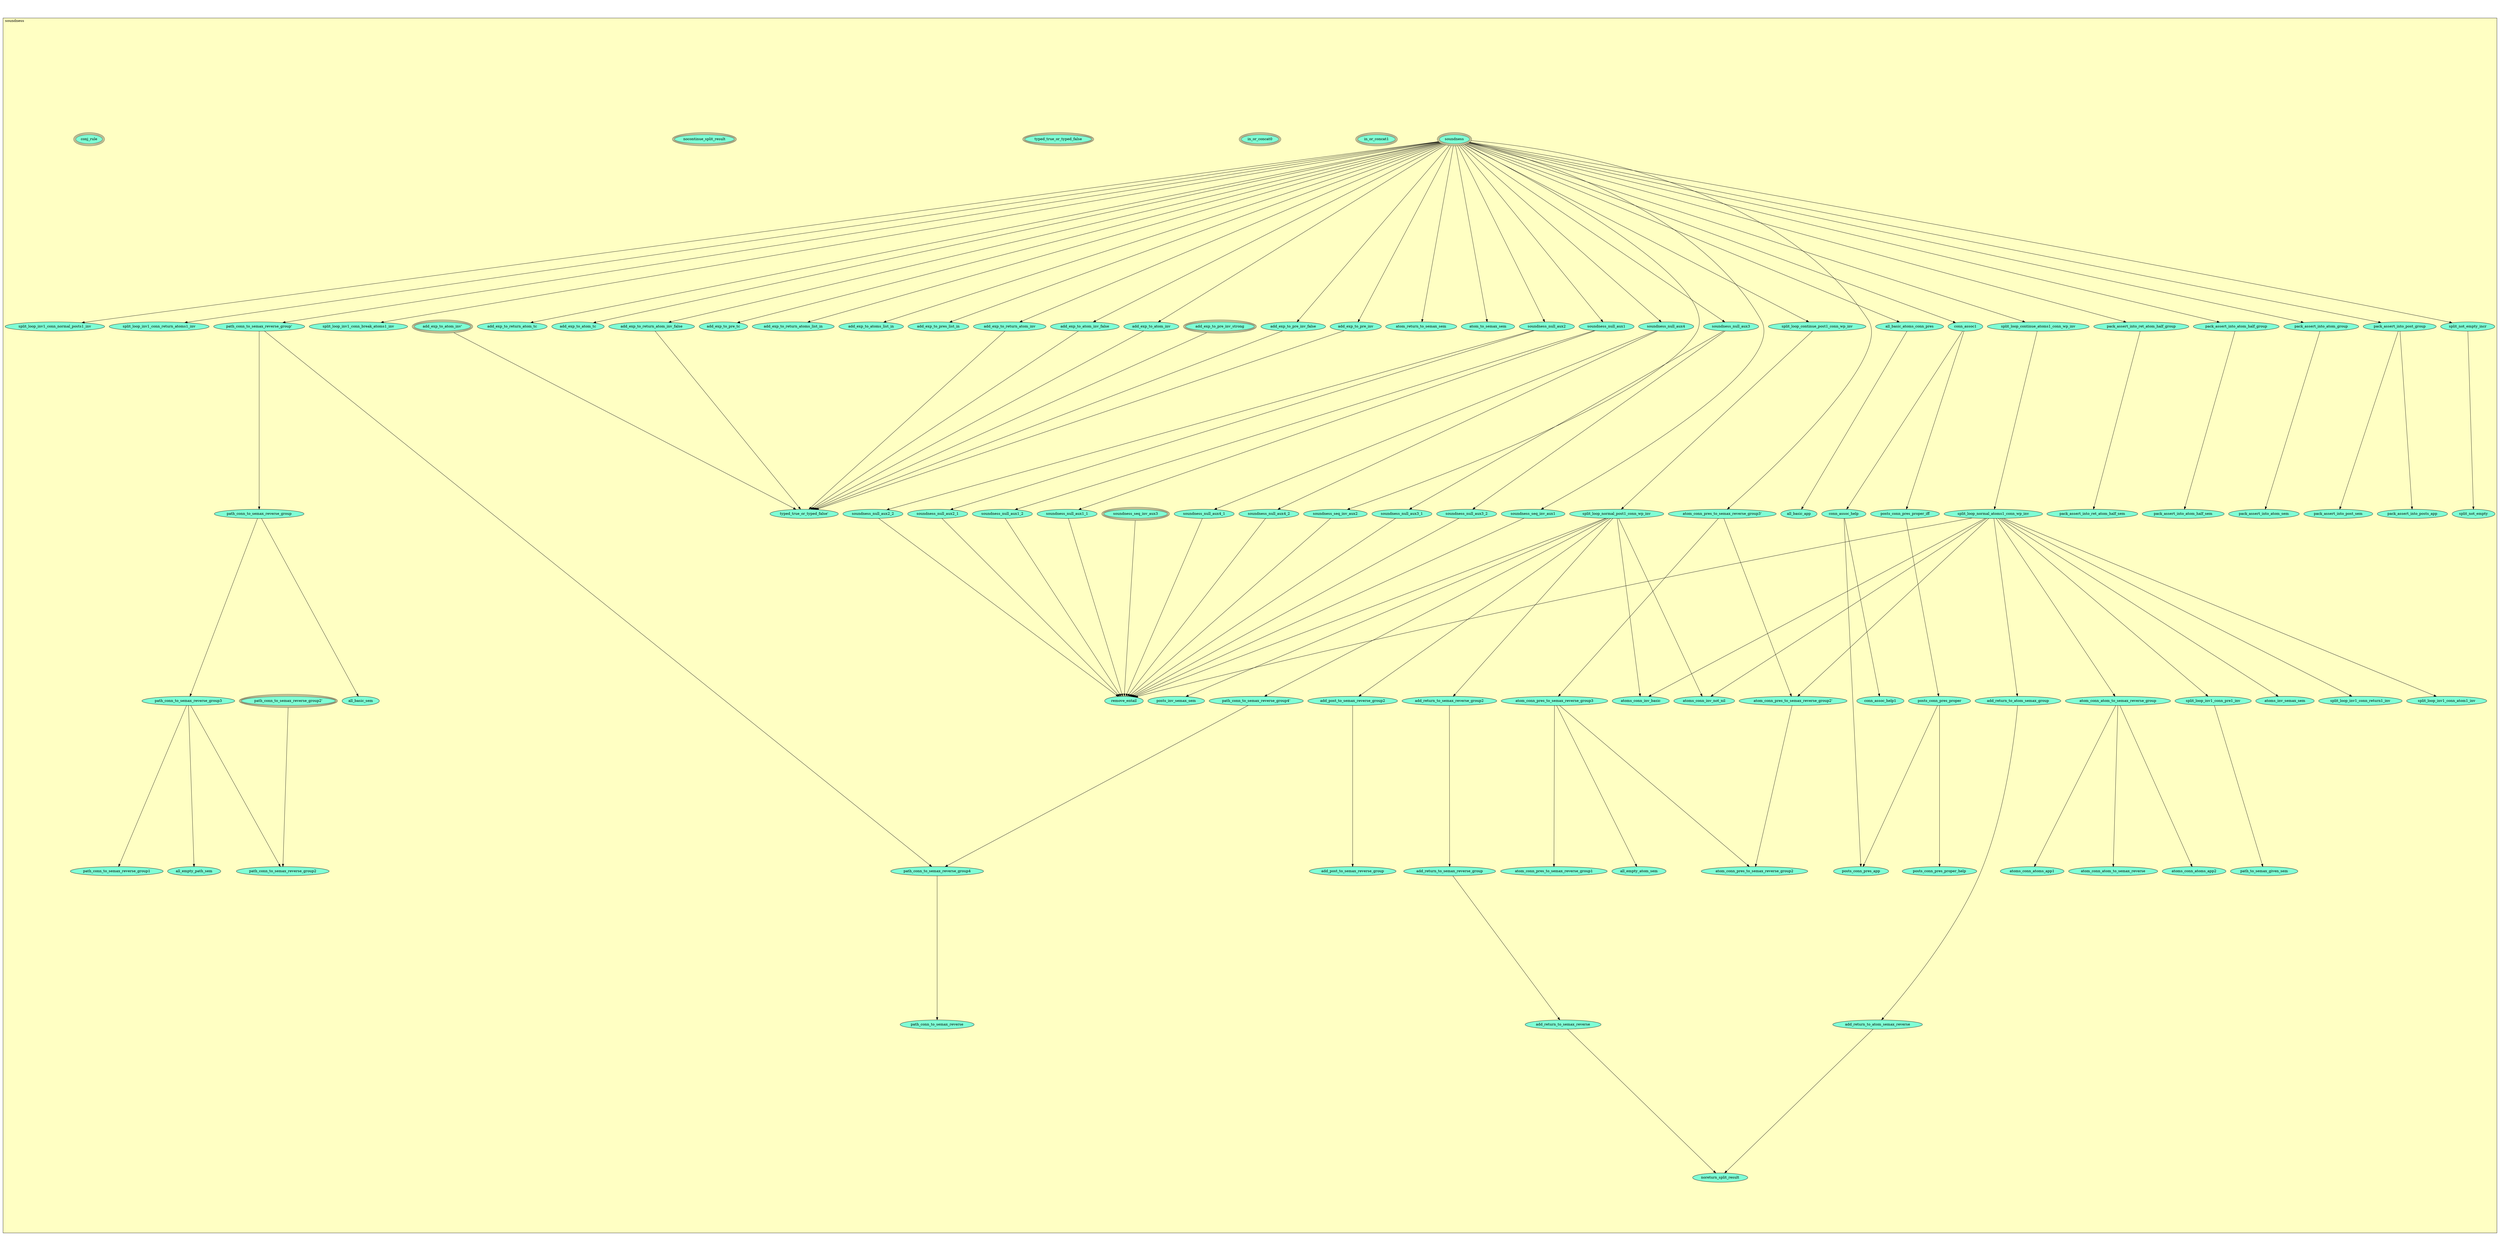 digraph escaped_graph {
  graph [ratio=0.5]
  node [style=filled]
soundness_soundness [label="soundness", URL=<soundness.html#soundness>, peripheries=3, fillcolor="#7FFFD4"] ;
soundness_all_basic_atoms_conn_pres [label="all_basic_atoms_conn_pres", URL=<soundness.html#all_basic_atoms_conn_pres>, fillcolor="#7FFFD4"] ;
soundness_all_basic_app [label="all_basic_app", URL=<soundness.html#all_basic_app>, fillcolor="#7FFFD4"] ;
soundness_conn_assoc1 [label="conn_assoc1", URL=<soundness.html#conn_assoc1>, fillcolor="#7FFFD4"] ;
soundness_posts_conn_pres_proper_iff [label="posts_conn_pres_proper_iff", URL=<soundness.html#posts_conn_pres_proper_iff>, fillcolor="#7FFFD4"] ;
soundness_posts_conn_pres_proper [label="posts_conn_pres_proper", URL=<soundness.html#posts_conn_pres_proper>, fillcolor="#7FFFD4"] ;
soundness_posts_conn_pres_proper_help [label="posts_conn_pres_proper_help", URL=<soundness.html#posts_conn_pres_proper_help>, fillcolor="#7FFFD4"] ;
soundness_conn_assoc_help [label="conn_assoc_help", URL=<soundness.html#conn_assoc_help>, fillcolor="#7FFFD4"] ;
soundness_posts_conn_pres_app [label="posts_conn_pres_app", URL=<soundness.html#posts_conn_pres_app>, fillcolor="#7FFFD4"] ;
soundness_conn_assoc_help1 [label="conn_assoc_help1", URL=<soundness.html#conn_assoc_help1>, fillcolor="#7FFFD4"] ;
soundness_in_or_concat1 [label="in_or_concat1", URL=<soundness.html#in_or_concat1>, peripheries=3, fillcolor="#7FFFD4"] ;
soundness_in_or_concat0 [label="in_or_concat0", URL=<soundness.html#in_or_concat0>, peripheries=3, fillcolor="#7FFFD4"] ;
soundness_pack_assert_into_ret_atom_half_group [label="pack_assert_into_ret_atom_half_group", URL=<soundness.html#pack_assert_into_ret_atom_half_group>, fillcolor="#7FFFD4"] ;
soundness_pack_assert_into_ret_atom_half_sem [label="pack_assert_into_ret_atom_half_sem", URL=<soundness.html#pack_assert_into_ret_atom_half_sem>, fillcolor="#7FFFD4"] ;
soundness_pack_assert_into_atom_half_group [label="pack_assert_into_atom_half_group", URL=<soundness.html#pack_assert_into_atom_half_group>, fillcolor="#7FFFD4"] ;
soundness_pack_assert_into_atom_half_sem [label="pack_assert_into_atom_half_sem", URL=<soundness.html#pack_assert_into_atom_half_sem>, fillcolor="#7FFFD4"] ;
soundness_pack_assert_into_atom_group [label="pack_assert_into_atom_group", URL=<soundness.html#pack_assert_into_atom_group>, fillcolor="#7FFFD4"] ;
soundness_pack_assert_into_atom_sem [label="pack_assert_into_atom_sem", URL=<soundness.html#pack_assert_into_atom_sem>, fillcolor="#7FFFD4"] ;
soundness_pack_assert_into_post_group [label="pack_assert_into_post_group", URL=<soundness.html#pack_assert_into_post_group>, fillcolor="#7FFFD4"] ;
soundness_pack_assert_into_post_sem [label="pack_assert_into_post_sem", URL=<soundness.html#pack_assert_into_post_sem>, fillcolor="#7FFFD4"] ;
soundness_pack_assert_into_posts_app [label="pack_assert_into_posts_app", URL=<soundness.html#pack_assert_into_posts_app>, fillcolor="#7FFFD4"] ;
soundness_split_loop_inv1_conn_normal_posts1_inv [label="split_loop_inv1_conn_normal_posts1_inv", URL=<soundness.html#split_loop_inv1_conn_normal_posts1_inv>, fillcolor="#7FFFD4"] ;
soundness_split_loop_inv1_conn_return_atoms1_inv [label="split_loop_inv1_conn_return_atoms1_inv", URL=<soundness.html#split_loop_inv1_conn_return_atoms1_inv>, fillcolor="#7FFFD4"] ;
soundness_split_loop_continue_atoms1_conn_wp_inv [label="split_loop_continue_atoms1_conn_wp_inv", URL=<soundness.html#split_loop_continue_atoms1_conn_wp_inv>, fillcolor="#7FFFD4"] ;
soundness_split_loop_inv1_conn_break_atoms1_inv [label="split_loop_inv1_conn_break_atoms1_inv", URL=<soundness.html#split_loop_inv1_conn_break_atoms1_inv>, fillcolor="#7FFFD4"] ;
soundness_split_loop_normal_atoms1_conn_wp_inv [label="split_loop_normal_atoms1_conn_wp_inv", URL=<soundness.html#split_loop_normal_atoms1_conn_wp_inv>, fillcolor="#7FFFD4"] ;
soundness_split_loop_continue_post1_conn_wp_inv [label="split_loop_continue_post1_conn_wp_inv", URL=<soundness.html#split_loop_continue_post1_conn_wp_inv>, fillcolor="#7FFFD4"] ;
soundness_split_loop_normal_post1_conn_wp_inv [label="split_loop_normal_post1_conn_wp_inv", URL=<soundness.html#split_loop_normal_post1_conn_wp_inv>, fillcolor="#7FFFD4"] ;
soundness_atoms_conn_inv_not_nil [label="atoms_conn_inv_not_nil", URL=<soundness.html#atoms_conn_inv_not_nil>, fillcolor="#7FFFD4"] ;
soundness_atoms_inv_semax_sem [label="atoms_inv_semax_sem", URL=<soundness.html#atoms_inv_semax_sem>, fillcolor="#7FFFD4"] ;
soundness_posts_inv_semax_sem [label="posts_inv_semax_sem", URL=<soundness.html#posts_inv_semax_sem>, fillcolor="#7FFFD4"] ;
soundness_add_return_to_semax_reverse_group2 [label="add_return_to_semax_reverse_group2", URL=<soundness.html#add_return_to_semax_reverse_group2>, fillcolor="#7FFFD4"] ;
soundness_add_post_to_semax_reverse_group2 [label="add_post_to_semax_reverse_group2", URL=<soundness.html#add_post_to_semax_reverse_group2>, fillcolor="#7FFFD4"] ;
soundness_atoms_conn_inv_basic [label="atoms_conn_inv_basic", URL=<soundness.html#atoms_conn_inv_basic>, fillcolor="#7FFFD4"] ;
soundness_split_loop_inv1_conn_return1_inv [label="split_loop_inv1_conn_return1_inv", URL=<soundness.html#split_loop_inv1_conn_return1_inv>, fillcolor="#7FFFD4"] ;
soundness_split_loop_inv1_conn_atom1_inv [label="split_loop_inv1_conn_atom1_inv", URL=<soundness.html#split_loop_inv1_conn_atom1_inv>, fillcolor="#7FFFD4"] ;
soundness_split_loop_inv1_conn_pre1_inv [label="split_loop_inv1_conn_pre1_inv", URL=<soundness.html#split_loop_inv1_conn_pre1_inv>, fillcolor="#7FFFD4"] ;
soundness_path_to_semax_given_sem [label="path_to_semax_given_sem", URL=<soundness.html#path_to_semax_given_sem>, fillcolor="#7FFFD4"] ;
soundness_split_not_empty_incr [label="split_not_empty_incr", URL=<soundness.html#split_not_empty_incr>, fillcolor="#7FFFD4"] ;
soundness_add_exp_to_return_atom_tc [label="add_exp_to_return_atom_tc", URL=<soundness.html#add_exp_to_return_atom_tc>, fillcolor="#7FFFD4"] ;
soundness_add_exp_to_atom_tc [label="add_exp_to_atom_tc", URL=<soundness.html#add_exp_to_atom_tc>, fillcolor="#7FFFD4"] ;
soundness_add_exp_to_pre_tc [label="add_exp_to_pre_tc", URL=<soundness.html#add_exp_to_pre_tc>, fillcolor="#7FFFD4"] ;
soundness_add_exp_to_return_atoms_list_in [label="add_exp_to_return_atoms_list_in", URL=<soundness.html#add_exp_to_return_atoms_list_in>, fillcolor="#7FFFD4"] ;
soundness_add_exp_to_atoms_list_in [label="add_exp_to_atoms_list_in", URL=<soundness.html#add_exp_to_atoms_list_in>, fillcolor="#7FFFD4"] ;
soundness_add_exp_to_pres_list_in [label="add_exp_to_pres_list_in", URL=<soundness.html#add_exp_to_pres_list_in>, fillcolor="#7FFFD4"] ;
soundness_add_exp_to_return_atom_inv_false [label="add_exp_to_return_atom_inv_false", URL=<soundness.html#add_exp_to_return_atom_inv_false>, fillcolor="#7FFFD4"] ;
soundness_add_exp_to_return_atom_inv [label="add_exp_to_return_atom_inv", URL=<soundness.html#add_exp_to_return_atom_inv>, fillcolor="#7FFFD4"] ;
soundness_add_exp_to_atom_inv_ [label="add_exp_to_atom_inv'", URL=<soundness.html#add_exp_to_atom_inv'>, peripheries=3, fillcolor="#7FFFD4"] ;
soundness_add_exp_to_atom_inv_false [label="add_exp_to_atom_inv_false", URL=<soundness.html#add_exp_to_atom_inv_false>, fillcolor="#7FFFD4"] ;
soundness_add_exp_to_atom_inv [label="add_exp_to_atom_inv", URL=<soundness.html#add_exp_to_atom_inv>, fillcolor="#7FFFD4"] ;
soundness_add_exp_to_pre_inv_false [label="add_exp_to_pre_inv_false", URL=<soundness.html#add_exp_to_pre_inv_false>, fillcolor="#7FFFD4"] ;
soundness_add_exp_to_pre_inv [label="add_exp_to_pre_inv", URL=<soundness.html#add_exp_to_pre_inv>, fillcolor="#7FFFD4"] ;
soundness_add_exp_to_pre_inv_strong [label="add_exp_to_pre_inv_strong", URL=<soundness.html#add_exp_to_pre_inv_strong>, peripheries=3, fillcolor="#7FFFD4"] ;
soundness_typed_true_or_typed_false_ [label="typed_true_or_typed_false'", URL=<soundness.html#typed_true_or_typed_false'>, fillcolor="#7FFFD4"] ;
soundness_typed_true_or_typed_false [label="typed_true_or_typed_false", URL=<soundness.html#typed_true_or_typed_false>, peripheries=3, fillcolor="#7FFFD4"] ;
soundness_atom_return_to_semax_sem [label="atom_return_to_semax_sem", URL=<soundness.html#atom_return_to_semax_sem>, fillcolor="#7FFFD4"] ;
soundness_atom_to_semax_sem [label="atom_to_semax_sem", URL=<soundness.html#atom_to_semax_sem>, fillcolor="#7FFFD4"] ;
soundness_soundness_null_aux4 [label="soundness_null_aux4", URL=<soundness.html#soundness_null_aux4>, fillcolor="#7FFFD4"] ;
soundness_soundness_null_aux4_2 [label="soundness_null_aux4_2", URL=<soundness.html#soundness_null_aux4_2>, fillcolor="#7FFFD4"] ;
soundness_soundness_null_aux4_1 [label="soundness_null_aux4_1", URL=<soundness.html#soundness_null_aux4_1>, fillcolor="#7FFFD4"] ;
soundness_soundness_null_aux3 [label="soundness_null_aux3", URL=<soundness.html#soundness_null_aux3>, fillcolor="#7FFFD4"] ;
soundness_soundness_null_aux3_2 [label="soundness_null_aux3_2", URL=<soundness.html#soundness_null_aux3_2>, fillcolor="#7FFFD4"] ;
soundness_soundness_null_aux3_1 [label="soundness_null_aux3_1", URL=<soundness.html#soundness_null_aux3_1>, fillcolor="#7FFFD4"] ;
soundness_soundness_null_aux2 [label="soundness_null_aux2", URL=<soundness.html#soundness_null_aux2>, fillcolor="#7FFFD4"] ;
soundness_soundness_null_aux2_2 [label="soundness_null_aux2_2", URL=<soundness.html#soundness_null_aux2_2>, fillcolor="#7FFFD4"] ;
soundness_soundness_null_aux2_1 [label="soundness_null_aux2_1", URL=<soundness.html#soundness_null_aux2_1>, fillcolor="#7FFFD4"] ;
soundness_soundness_null_aux1 [label="soundness_null_aux1", URL=<soundness.html#soundness_null_aux1>, fillcolor="#7FFFD4"] ;
soundness_soundness_null_aux1_2 [label="soundness_null_aux1_2", URL=<soundness.html#soundness_null_aux1_2>, fillcolor="#7FFFD4"] ;
soundness_soundness_null_aux1_1 [label="soundness_null_aux1_1", URL=<soundness.html#soundness_null_aux1_1>, fillcolor="#7FFFD4"] ;
soundness_soundness_seq_inv_aux3 [label="soundness_seq_inv_aux3", URL=<soundness.html#soundness_seq_inv_aux3>, peripheries=3, fillcolor="#7FFFD4"] ;
soundness_soundness_seq_inv_aux2 [label="soundness_seq_inv_aux2", URL=<soundness.html#soundness_seq_inv_aux2>, fillcolor="#7FFFD4"] ;
soundness_soundness_seq_inv_aux1 [label="soundness_seq_inv_aux1", URL=<soundness.html#soundness_seq_inv_aux1>, fillcolor="#7FFFD4"] ;
soundness_remove_entail [label="remove_entail", URL=<soundness.html#remove_entail>, fillcolor="#7FFFD4"] ;
soundness_atom_conn_atom_to_semax_reverse_group [label="atom_conn_atom_to_semax_reverse_group", URL=<soundness.html#atom_conn_atom_to_semax_reverse_group>, fillcolor="#7FFFD4"] ;
soundness_atoms_conn_atoms_app2 [label="atoms_conn_atoms_app2", URL=<soundness.html#atoms_conn_atoms_app2>, fillcolor="#7FFFD4"] ;
soundness_atoms_conn_atoms_app1 [label="atoms_conn_atoms_app1", URL=<soundness.html#atoms_conn_atoms_app1>, fillcolor="#7FFFD4"] ;
soundness_atom_conn_atom_to_semax_reverse [label="atom_conn_atom_to_semax_reverse", URL=<soundness.html#atom_conn_atom_to_semax_reverse>, fillcolor="#7FFFD4"] ;
soundness_add_return_to_atom_semax_group [label="add_return_to_atom_semax_group", URL=<soundness.html#add_return_to_atom_semax_group>, fillcolor="#7FFFD4"] ;
soundness_add_return_to_atom_semax_reverse [label="add_return_to_atom_semax_reverse", URL=<soundness.html#add_return_to_atom_semax_reverse>, fillcolor="#7FFFD4"] ;
soundness_atom_conn_pres_to_semax_reverse_group3_ [label="atom_conn_pres_to_semax_reverse_group3'", URL=<soundness.html#atom_conn_pres_to_semax_reverse_group3'>, fillcolor="#7FFFD4"] ;
soundness_atom_conn_pres_to_semax_reverse_group3 [label="atom_conn_pres_to_semax_reverse_group3", URL=<soundness.html#atom_conn_pres_to_semax_reverse_group3>, fillcolor="#7FFFD4"] ;
soundness_atom_conn_pres_to_semax_reverse_group2_ [label="atom_conn_pres_to_semax_reverse_group2'", URL=<soundness.html#atom_conn_pres_to_semax_reverse_group2'>, fillcolor="#7FFFD4"] ;
soundness_atom_conn_pres_to_semax_reverse_group2 [label="atom_conn_pres_to_semax_reverse_group2", URL=<soundness.html#atom_conn_pres_to_semax_reverse_group2>, fillcolor="#7FFFD4"] ;
soundness_atom_conn_pres_to_semax_reverse_group1 [label="atom_conn_pres_to_semax_reverse_group1", URL=<soundness.html#atom_conn_pres_to_semax_reverse_group1>, fillcolor="#7FFFD4"] ;
soundness_path_conn_to_semax_reverse_group_ [label="path_conn_to_semax_reverse_group'", URL=<soundness.html#path_conn_to_semax_reverse_group'>, fillcolor="#7FFFD4"] ;
soundness_path_conn_to_semax_reverse_group [label="path_conn_to_semax_reverse_group", URL=<soundness.html#path_conn_to_semax_reverse_group>, fillcolor="#7FFFD4"] ;
soundness_path_conn_to_semax_reverse_group4_ [label="path_conn_to_semax_reverse_group4'", URL=<soundness.html#path_conn_to_semax_reverse_group4'>, fillcolor="#7FFFD4"] ;
soundness_path_conn_to_semax_reverse_group4 [label="path_conn_to_semax_reverse_group4", URL=<soundness.html#path_conn_to_semax_reverse_group4>, fillcolor="#7FFFD4"] ;
soundness_path_conn_to_semax_reverse [label="path_conn_to_semax_reverse", URL=<soundness.html#path_conn_to_semax_reverse>, fillcolor="#7FFFD4"] ;
soundness_path_conn_to_semax_reverse_group3 [label="path_conn_to_semax_reverse_group3", URL=<soundness.html#path_conn_to_semax_reverse_group3>, fillcolor="#7FFFD4"] ;
soundness_path_conn_to_semax_reverse_group2_ [label="path_conn_to_semax_reverse_group2'", URL=<soundness.html#path_conn_to_semax_reverse_group2'>, peripheries=3, fillcolor="#7FFFD4"] ;
soundness_path_conn_to_semax_reverse_group2 [label="path_conn_to_semax_reverse_group2", URL=<soundness.html#path_conn_to_semax_reverse_group2>, fillcolor="#7FFFD4"] ;
soundness_path_conn_to_semax_reverse_group1 [label="path_conn_to_semax_reverse_group1", URL=<soundness.html#path_conn_to_semax_reverse_group1>, fillcolor="#7FFFD4"] ;
soundness_add_return_to_semax_reverse_group [label="add_return_to_semax_reverse_group", URL=<soundness.html#add_return_to_semax_reverse_group>, fillcolor="#7FFFD4"] ;
soundness_add_post_to_semax_reverse_group [label="add_post_to_semax_reverse_group", URL=<soundness.html#add_post_to_semax_reverse_group>, fillcolor="#7FFFD4"] ;
soundness_add_return_to_semax_reverse [label="add_return_to_semax_reverse", URL=<soundness.html#add_return_to_semax_reverse>, fillcolor="#7FFFD4"] ;
soundness_noreturn_split_result [label="noreturn_split_result", URL=<soundness.html#noreturn_split_result>, fillcolor="#7FFFD4"] ;
soundness_nocontinue_split_result [label="nocontinue_split_result", URL=<soundness.html#nocontinue_split_result>, peripheries=3, fillcolor="#7FFFD4"] ;
soundness_split_not_empty [label="split_not_empty", URL=<soundness.html#split_not_empty>, fillcolor="#7FFFD4"] ;
soundness_all_basic_sem [label="all_basic_sem", URL=<soundness.html#all_basic_sem>, fillcolor="#7FFFD4"] ;
soundness_all_empty_atom_sem [label="all_empty_atom_sem", URL=<soundness.html#all_empty_atom_sem>, fillcolor="#7FFFD4"] ;
soundness_all_empty_path_sem [label="all_empty_path_sem", URL=<soundness.html#all_empty_path_sem>, fillcolor="#7FFFD4"] ;
soundness_conj_rule [label="conj_rule", URL=<soundness.html#conj_rule>, peripheries=3, fillcolor="#7FFFD4"] ;
  soundness_soundness -> soundness_all_basic_atoms_conn_pres [] ;
  soundness_soundness -> soundness_conn_assoc1 [] ;
  soundness_soundness -> soundness_pack_assert_into_ret_atom_half_group [] ;
  soundness_soundness -> soundness_pack_assert_into_atom_half_group [] ;
  soundness_soundness -> soundness_pack_assert_into_atom_group [] ;
  soundness_soundness -> soundness_pack_assert_into_post_group [] ;
  soundness_soundness -> soundness_split_loop_inv1_conn_normal_posts1_inv [] ;
  soundness_soundness -> soundness_split_loop_inv1_conn_return_atoms1_inv [] ;
  soundness_soundness -> soundness_split_loop_continue_atoms1_conn_wp_inv [] ;
  soundness_soundness -> soundness_split_loop_inv1_conn_break_atoms1_inv [] ;
  soundness_soundness -> soundness_split_loop_continue_post1_conn_wp_inv [] ;
  soundness_soundness -> soundness_split_not_empty_incr [] ;
  soundness_soundness -> soundness_add_exp_to_return_atom_tc [] ;
  soundness_soundness -> soundness_add_exp_to_atom_tc [] ;
  soundness_soundness -> soundness_add_exp_to_pre_tc [] ;
  soundness_soundness -> soundness_add_exp_to_return_atoms_list_in [] ;
  soundness_soundness -> soundness_add_exp_to_atoms_list_in [] ;
  soundness_soundness -> soundness_add_exp_to_pres_list_in [] ;
  soundness_soundness -> soundness_add_exp_to_return_atom_inv_false [] ;
  soundness_soundness -> soundness_add_exp_to_return_atom_inv [] ;
  soundness_soundness -> soundness_add_exp_to_atom_inv_false [] ;
  soundness_soundness -> soundness_add_exp_to_atom_inv [] ;
  soundness_soundness -> soundness_add_exp_to_pre_inv_false [] ;
  soundness_soundness -> soundness_add_exp_to_pre_inv [] ;
  soundness_soundness -> soundness_atom_return_to_semax_sem [] ;
  soundness_soundness -> soundness_atom_to_semax_sem [] ;
  soundness_soundness -> soundness_soundness_null_aux4 [] ;
  soundness_soundness -> soundness_soundness_null_aux3 [] ;
  soundness_soundness -> soundness_soundness_null_aux2 [] ;
  soundness_soundness -> soundness_soundness_null_aux1 [] ;
  soundness_soundness -> soundness_soundness_seq_inv_aux2 [] ;
  soundness_soundness -> soundness_soundness_seq_inv_aux1 [] ;
  soundness_soundness -> soundness_atom_conn_pres_to_semax_reverse_group3_ [] ;
  soundness_soundness -> soundness_path_conn_to_semax_reverse_group_ [] ;
  soundness_all_basic_atoms_conn_pres -> soundness_all_basic_app [] ;
  soundness_conn_assoc1 -> soundness_posts_conn_pres_proper_iff [] ;
  soundness_conn_assoc1 -> soundness_conn_assoc_help [] ;
  soundness_posts_conn_pres_proper_iff -> soundness_posts_conn_pres_proper [] ;
  soundness_posts_conn_pres_proper -> soundness_posts_conn_pres_proper_help [] ;
  soundness_posts_conn_pres_proper -> soundness_posts_conn_pres_app [] ;
  soundness_conn_assoc_help -> soundness_posts_conn_pres_app [] ;
  soundness_conn_assoc_help -> soundness_conn_assoc_help1 [] ;
  soundness_pack_assert_into_ret_atom_half_group -> soundness_pack_assert_into_ret_atom_half_sem [] ;
  soundness_pack_assert_into_atom_half_group -> soundness_pack_assert_into_atom_half_sem [] ;
  soundness_pack_assert_into_atom_group -> soundness_pack_assert_into_atom_sem [] ;
  soundness_pack_assert_into_post_group -> soundness_pack_assert_into_post_sem [] ;
  soundness_pack_assert_into_post_group -> soundness_pack_assert_into_posts_app [] ;
  soundness_split_loop_continue_atoms1_conn_wp_inv -> soundness_split_loop_normal_atoms1_conn_wp_inv [] ;
  soundness_split_loop_normal_atoms1_conn_wp_inv -> soundness_atoms_conn_inv_not_nil [] ;
  soundness_split_loop_normal_atoms1_conn_wp_inv -> soundness_atoms_inv_semax_sem [] ;
  soundness_split_loop_normal_atoms1_conn_wp_inv -> soundness_atoms_conn_inv_basic [] ;
  soundness_split_loop_normal_atoms1_conn_wp_inv -> soundness_split_loop_inv1_conn_return1_inv [] ;
  soundness_split_loop_normal_atoms1_conn_wp_inv -> soundness_split_loop_inv1_conn_atom1_inv [] ;
  soundness_split_loop_normal_atoms1_conn_wp_inv -> soundness_split_loop_inv1_conn_pre1_inv [] ;
  soundness_split_loop_normal_atoms1_conn_wp_inv -> soundness_remove_entail [] ;
  soundness_split_loop_normal_atoms1_conn_wp_inv -> soundness_atom_conn_atom_to_semax_reverse_group [] ;
  soundness_split_loop_normal_atoms1_conn_wp_inv -> soundness_add_return_to_atom_semax_group [] ;
  soundness_split_loop_normal_atoms1_conn_wp_inv -> soundness_atom_conn_pres_to_semax_reverse_group2_ [] ;
  soundness_split_loop_continue_post1_conn_wp_inv -> soundness_split_loop_normal_post1_conn_wp_inv [] ;
  soundness_split_loop_normal_post1_conn_wp_inv -> soundness_atoms_conn_inv_not_nil [] ;
  soundness_split_loop_normal_post1_conn_wp_inv -> soundness_posts_inv_semax_sem [] ;
  soundness_split_loop_normal_post1_conn_wp_inv -> soundness_add_return_to_semax_reverse_group2 [] ;
  soundness_split_loop_normal_post1_conn_wp_inv -> soundness_add_post_to_semax_reverse_group2 [] ;
  soundness_split_loop_normal_post1_conn_wp_inv -> soundness_atoms_conn_inv_basic [] ;
  soundness_split_loop_normal_post1_conn_wp_inv -> soundness_remove_entail [] ;
  soundness_split_loop_normal_post1_conn_wp_inv -> soundness_path_conn_to_semax_reverse_group4_ [] ;
  soundness_add_return_to_semax_reverse_group2 -> soundness_add_return_to_semax_reverse_group [] ;
  soundness_add_post_to_semax_reverse_group2 -> soundness_add_post_to_semax_reverse_group [] ;
  soundness_split_loop_inv1_conn_pre1_inv -> soundness_path_to_semax_given_sem [] ;
  soundness_split_not_empty_incr -> soundness_split_not_empty [] ;
  soundness_add_exp_to_return_atom_inv_false -> soundness_typed_true_or_typed_false_ [] ;
  soundness_add_exp_to_return_atom_inv -> soundness_typed_true_or_typed_false_ [] ;
  soundness_add_exp_to_atom_inv_ -> soundness_typed_true_or_typed_false_ [] ;
  soundness_add_exp_to_atom_inv_false -> soundness_typed_true_or_typed_false_ [] ;
  soundness_add_exp_to_atom_inv -> soundness_typed_true_or_typed_false_ [] ;
  soundness_add_exp_to_pre_inv_false -> soundness_typed_true_or_typed_false_ [] ;
  soundness_add_exp_to_pre_inv -> soundness_typed_true_or_typed_false_ [] ;
  soundness_add_exp_to_pre_inv_strong -> soundness_typed_true_or_typed_false_ [] ;
  soundness_soundness_null_aux4 -> soundness_soundness_null_aux4_2 [] ;
  soundness_soundness_null_aux4 -> soundness_soundness_null_aux4_1 [] ;
  soundness_soundness_null_aux4_2 -> soundness_remove_entail [] ;
  soundness_soundness_null_aux4_1 -> soundness_remove_entail [] ;
  soundness_soundness_null_aux3 -> soundness_soundness_null_aux3_2 [] ;
  soundness_soundness_null_aux3 -> soundness_soundness_null_aux3_1 [] ;
  soundness_soundness_null_aux3_2 -> soundness_remove_entail [] ;
  soundness_soundness_null_aux3_1 -> soundness_remove_entail [] ;
  soundness_soundness_null_aux2 -> soundness_soundness_null_aux2_2 [] ;
  soundness_soundness_null_aux2 -> soundness_soundness_null_aux2_1 [] ;
  soundness_soundness_null_aux2_2 -> soundness_remove_entail [] ;
  soundness_soundness_null_aux2_1 -> soundness_remove_entail [] ;
  soundness_soundness_null_aux1 -> soundness_soundness_null_aux1_2 [] ;
  soundness_soundness_null_aux1 -> soundness_soundness_null_aux1_1 [] ;
  soundness_soundness_null_aux1_2 -> soundness_remove_entail [] ;
  soundness_soundness_null_aux1_1 -> soundness_remove_entail [] ;
  soundness_soundness_seq_inv_aux3 -> soundness_remove_entail [] ;
  soundness_soundness_seq_inv_aux2 -> soundness_remove_entail [] ;
  soundness_soundness_seq_inv_aux1 -> soundness_remove_entail [] ;
  soundness_atom_conn_atom_to_semax_reverse_group -> soundness_atoms_conn_atoms_app2 [] ;
  soundness_atom_conn_atom_to_semax_reverse_group -> soundness_atoms_conn_atoms_app1 [] ;
  soundness_atom_conn_atom_to_semax_reverse_group -> soundness_atom_conn_atom_to_semax_reverse [] ;
  soundness_add_return_to_atom_semax_group -> soundness_add_return_to_atom_semax_reverse [] ;
  soundness_add_return_to_atom_semax_reverse -> soundness_noreturn_split_result [] ;
  soundness_atom_conn_pres_to_semax_reverse_group3_ -> soundness_atom_conn_pres_to_semax_reverse_group3 [] ;
  soundness_atom_conn_pres_to_semax_reverse_group3_ -> soundness_atom_conn_pres_to_semax_reverse_group2_ [] ;
  soundness_atom_conn_pres_to_semax_reverse_group3 -> soundness_atom_conn_pres_to_semax_reverse_group2 [] ;
  soundness_atom_conn_pres_to_semax_reverse_group3 -> soundness_atom_conn_pres_to_semax_reverse_group1 [] ;
  soundness_atom_conn_pres_to_semax_reverse_group3 -> soundness_all_empty_atom_sem [] ;
  soundness_atom_conn_pres_to_semax_reverse_group2_ -> soundness_atom_conn_pres_to_semax_reverse_group2 [] ;
  soundness_path_conn_to_semax_reverse_group_ -> soundness_path_conn_to_semax_reverse_group [] ;
  soundness_path_conn_to_semax_reverse_group_ -> soundness_path_conn_to_semax_reverse_group4 [] ;
  soundness_path_conn_to_semax_reverse_group -> soundness_path_conn_to_semax_reverse_group3 [] ;
  soundness_path_conn_to_semax_reverse_group -> soundness_all_basic_sem [] ;
  soundness_path_conn_to_semax_reverse_group4_ -> soundness_path_conn_to_semax_reverse_group4 [] ;
  soundness_path_conn_to_semax_reverse_group4 -> soundness_path_conn_to_semax_reverse [] ;
  soundness_path_conn_to_semax_reverse_group3 -> soundness_path_conn_to_semax_reverse_group2 [] ;
  soundness_path_conn_to_semax_reverse_group3 -> soundness_path_conn_to_semax_reverse_group1 [] ;
  soundness_path_conn_to_semax_reverse_group3 -> soundness_all_empty_path_sem [] ;
  soundness_path_conn_to_semax_reverse_group2_ -> soundness_path_conn_to_semax_reverse_group2 [] ;
  soundness_add_return_to_semax_reverse_group -> soundness_add_return_to_semax_reverse [] ;
  soundness_add_return_to_semax_reverse -> soundness_noreturn_split_result [] ;
subgraph cluster_soundness { label="soundness"; fillcolor="#FFFFC3"; labeljust=l; style=filled 
soundness_conj_rule; soundness_all_empty_path_sem; soundness_all_empty_atom_sem; soundness_all_basic_sem; soundness_split_not_empty; soundness_nocontinue_split_result; soundness_noreturn_split_result; soundness_add_return_to_semax_reverse; soundness_add_post_to_semax_reverse_group; soundness_add_return_to_semax_reverse_group; soundness_path_conn_to_semax_reverse_group1; soundness_path_conn_to_semax_reverse_group2; soundness_path_conn_to_semax_reverse_group2_; soundness_path_conn_to_semax_reverse_group3; soundness_path_conn_to_semax_reverse; soundness_path_conn_to_semax_reverse_group4; soundness_path_conn_to_semax_reverse_group4_; soundness_path_conn_to_semax_reverse_group; soundness_path_conn_to_semax_reverse_group_; soundness_atom_conn_pres_to_semax_reverse_group1; soundness_atom_conn_pres_to_semax_reverse_group2; soundness_atom_conn_pres_to_semax_reverse_group2_; soundness_atom_conn_pres_to_semax_reverse_group3; soundness_atom_conn_pres_to_semax_reverse_group3_; soundness_add_return_to_atom_semax_reverse; soundness_add_return_to_atom_semax_group; soundness_atom_conn_atom_to_semax_reverse; soundness_atoms_conn_atoms_app1; soundness_atoms_conn_atoms_app2; soundness_atom_conn_atom_to_semax_reverse_group; soundness_remove_entail; soundness_soundness_seq_inv_aux1; soundness_soundness_seq_inv_aux2; soundness_soundness_seq_inv_aux3; soundness_soundness_null_aux1_1; soundness_soundness_null_aux1_2; soundness_soundness_null_aux1; soundness_soundness_null_aux2_1; soundness_soundness_null_aux2_2; soundness_soundness_null_aux2; soundness_soundness_null_aux3_1; soundness_soundness_null_aux3_2; soundness_soundness_null_aux3; soundness_soundness_null_aux4_1; soundness_soundness_null_aux4_2; soundness_soundness_null_aux4; soundness_atom_to_semax_sem; soundness_atom_return_to_semax_sem; soundness_typed_true_or_typed_false; soundness_typed_true_or_typed_false_; soundness_add_exp_to_pre_inv_strong; soundness_add_exp_to_pre_inv; soundness_add_exp_to_pre_inv_false; soundness_add_exp_to_atom_inv; soundness_add_exp_to_atom_inv_false; soundness_add_exp_to_atom_inv_; soundness_add_exp_to_return_atom_inv; soundness_add_exp_to_return_atom_inv_false; soundness_add_exp_to_pres_list_in; soundness_add_exp_to_atoms_list_in; soundness_add_exp_to_return_atoms_list_in; soundness_add_exp_to_pre_tc; soundness_add_exp_to_atom_tc; soundness_add_exp_to_return_atom_tc; soundness_split_not_empty_incr; soundness_path_to_semax_given_sem; soundness_split_loop_inv1_conn_pre1_inv; soundness_split_loop_inv1_conn_atom1_inv; soundness_split_loop_inv1_conn_return1_inv; soundness_atoms_conn_inv_basic; soundness_add_post_to_semax_reverse_group2; soundness_add_return_to_semax_reverse_group2; soundness_posts_inv_semax_sem; soundness_atoms_inv_semax_sem; soundness_atoms_conn_inv_not_nil; soundness_split_loop_normal_post1_conn_wp_inv; soundness_split_loop_continue_post1_conn_wp_inv; soundness_split_loop_normal_atoms1_conn_wp_inv; soundness_split_loop_inv1_conn_break_atoms1_inv; soundness_split_loop_continue_atoms1_conn_wp_inv; soundness_split_loop_inv1_conn_return_atoms1_inv; soundness_split_loop_inv1_conn_normal_posts1_inv; soundness_pack_assert_into_posts_app; soundness_pack_assert_into_post_sem; soundness_pack_assert_into_post_group; soundness_pack_assert_into_atom_sem; soundness_pack_assert_into_atom_group; soundness_pack_assert_into_atom_half_sem; soundness_pack_assert_into_atom_half_group; soundness_pack_assert_into_ret_atom_half_sem; soundness_pack_assert_into_ret_atom_half_group; soundness_in_or_concat0; soundness_in_or_concat1; soundness_conn_assoc_help1; soundness_posts_conn_pres_app; soundness_conn_assoc_help; soundness_posts_conn_pres_proper_help; soundness_posts_conn_pres_proper; soundness_posts_conn_pres_proper_iff; soundness_conn_assoc1; soundness_all_basic_app; soundness_all_basic_atoms_conn_pres; soundness_soundness; };
} /* END */
